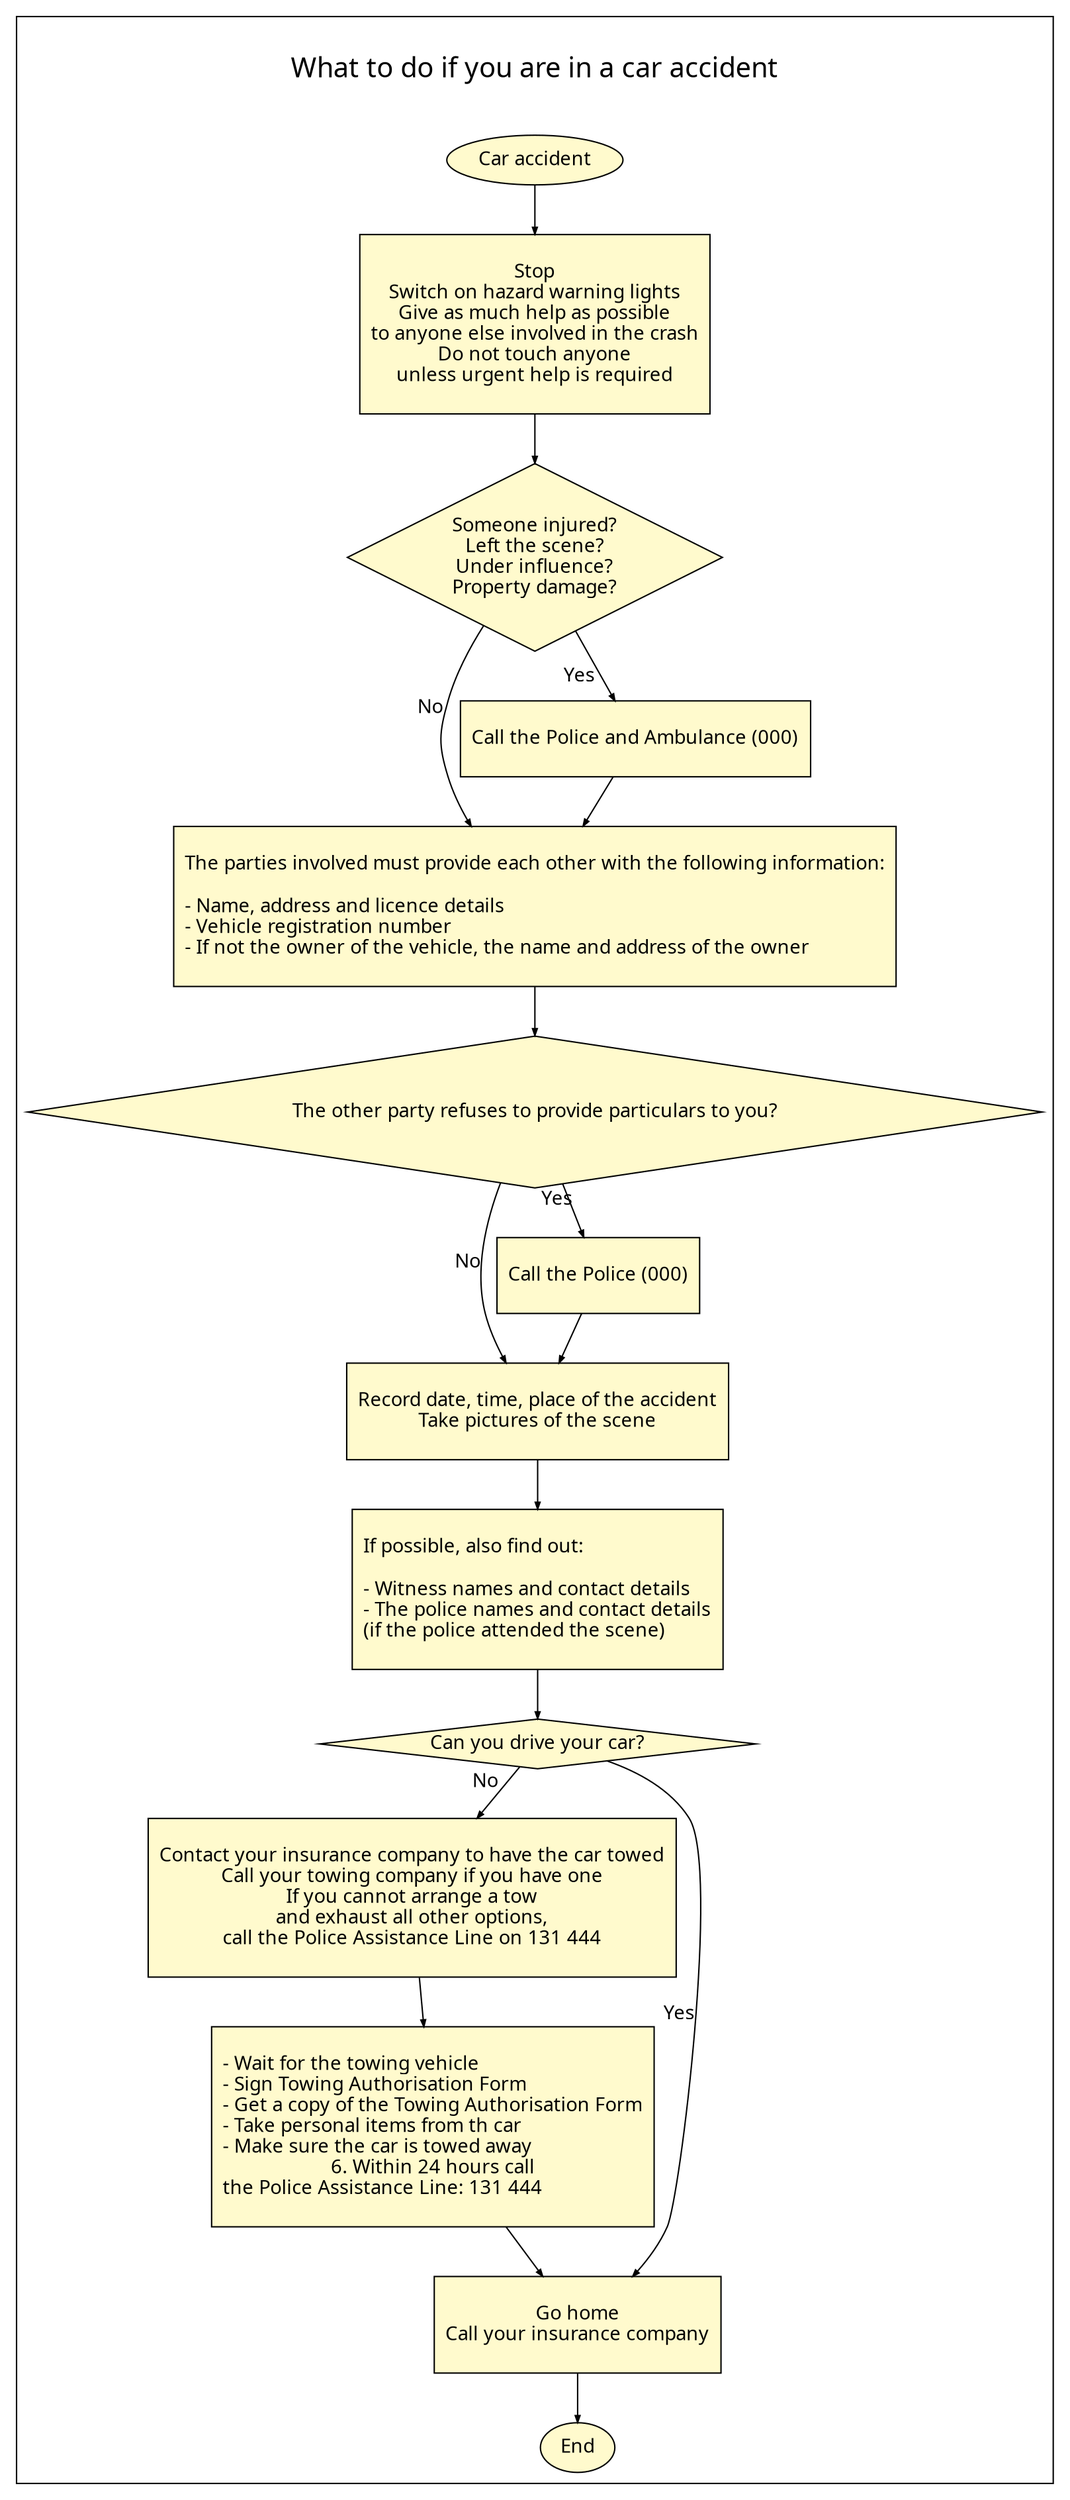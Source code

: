 digraph {
fontsize=20; fontname=Calibri;bgcolor="white";
#splines=ortho; nodesep=0;
edge [penwidth=1, color=black, arrowsize=.5, fontname=Calibri]

subgraph cluster_0 {

label = "\nWhat to do if you are in a car accident\n\n";

node [shape=box, fontname=Calibri, style=filled,fillcolor=lemonchiffon;];

{node [label="\nStop\nSwitch on hazard warning lights\nGive as much help as possible\nto anyone else involved in the crash\nDo not touch anyone\nunless urgent help is required\n\n"] N2;}

{node [label="\nThe parties involved must provide each other with the following information:\n\n- Name, address and licence details\l- Vehicle registration number\l- If not the owner of the vehicle, the name and address of the owner\l\n"] N5; }

{node [label="\nRecord date, time, place of the accident\nTake pictures of the scene\n\n"] N8;}

{node [label="\nIf possible, also find out:\l\l- Witness names and contact details\l- The police names and contact details\l(if the police attended the scene)\l\n"] "N9";}

{node [label="\nContact your insurance company to have the car towed\nCall your towing company if you have one\nIf you cannot arrange a tow\nand exhaust all other options,\ncall the Police Assistance Line on 131 444\n\n"] "N12";}

{node [label="\l- Wait for the towing vehicle\l- Sign Towing Authorisation Form\l- Get a copy of the Towing Authorisation Form\l- Take personal items from th car\l- Make sure the car is towed away\l6. Within 24 hours call\nthe Police Assistance Line: 131 444\l\n"] "N13";}

{node [label="\nGo home\nCall your insurance company\n\n"] "N14";}

{node [label="\nCall the Police and Ambulance (000)\n\n"] "N4";}

{node [label="\nCall the Police (000)\n\n"] "N7";}

node [shape=ellipse];

{node [label="Car accident"] N1; }

{node [label="End"] N15; }

node [shape=diamond];

{node [label="Someone injured?\nLeft the scene?\nUnder influence?\nProperty damage?"] "N3";}

{node [label="\nThe other party refuses to provide particulars to you?\n\n"] N6;}

{node [label="Can you drive your car?"] N11;}

}

N1 -> N2;
N2 -> N3;
N3 -> N4 [xlabel="Yes"];
N4 -> N5;
N3 -> N5 [xlabel="No"];
N5 -> N6;
N6 -> N7 [xlabel="Yes"];
N7 -> N8;
N6 -> N8 [xlabel="No"];
N8 -> N9;
N9 -> N11;
N11 -> N12 [xlabel="No"];
N12 -> N13;
N13 -> N14;
N14 -> N15;
N11 -> N14 [xlabel="Yes"];
}

